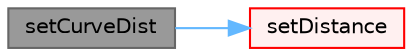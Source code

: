digraph "setCurveDist"
{
 // LATEX_PDF_SIZE
  bgcolor="transparent";
  edge [fontname=Helvetica,fontsize=10,labelfontname=Helvetica,labelfontsize=10];
  node [fontname=Helvetica,fontsize=10,shape=box,height=0.2,width=0.4];
  rankdir="LR";
  Node1 [id="Node000001",label="setCurveDist",height=0.2,width=0.4,color="gray40", fillcolor="grey60", style="filled", fontcolor="black",tooltip=" "];
  Node1 -> Node2 [id="edge1_Node000001_Node000002",color="steelblue1",style="solid",tooltip=" "];
  Node2 [id="Node000002",label="setDistance",height=0.2,width=0.4,color="red", fillcolor="#FFF0F0", style="filled",URL="$classFoam_1_1coordSet.html#addd1a3b81b55b2d5840dabd738eb7350",tooltip=" "];
}
